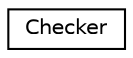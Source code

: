 digraph "Graphical Class Hierarchy"
{
 // LATEX_PDF_SIZE
  edge [fontname="Helvetica",fontsize="10",labelfontname="Helvetica",labelfontsize="10"];
  node [fontname="Helvetica",fontsize="10",shape=record];
  rankdir="LR";
  Node0 [label="Checker",height=0.2,width=0.4,color="black", fillcolor="white", style="filled",URL="$classChecker.html",tooltip=" "];
}
